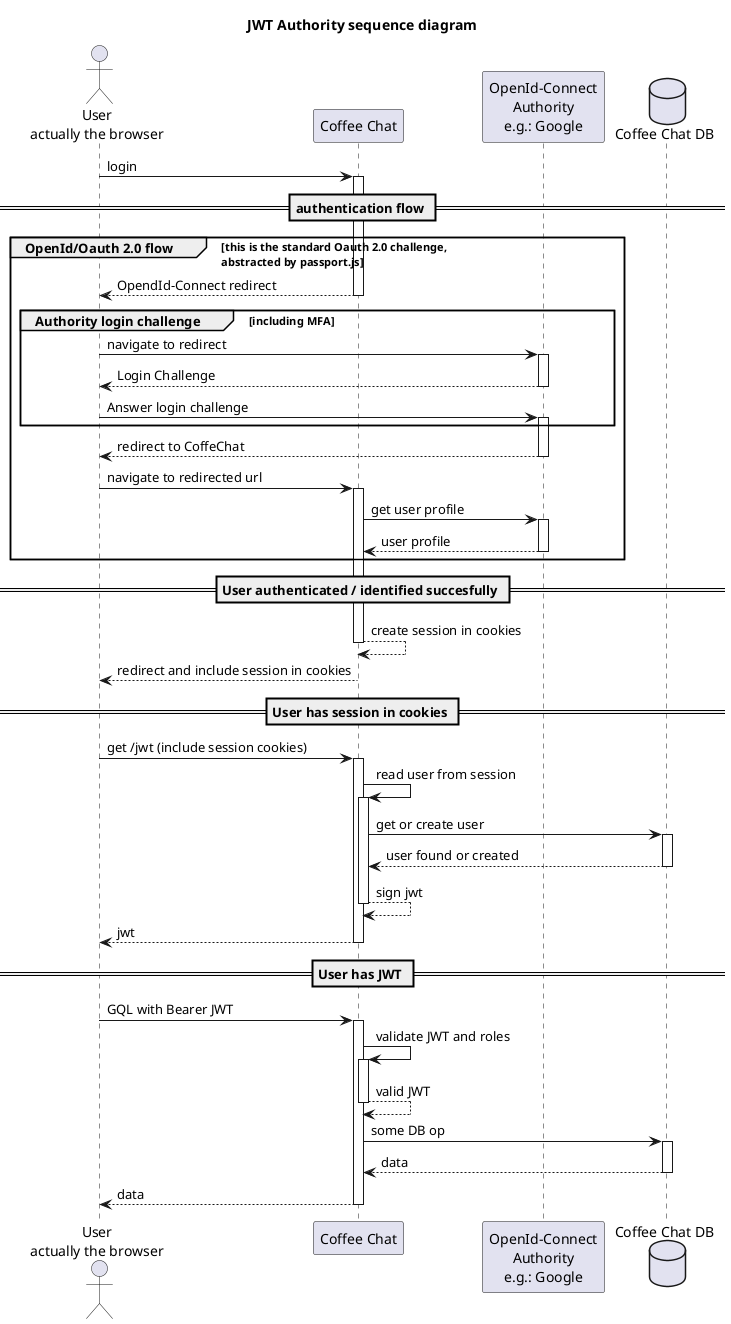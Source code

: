@startuml JWT Authority sequence diagram

autoactivate on

title JWT Authority sequence diagram 

actor "User\nactually the browser" as User
participant "Coffee Chat" as CoffeeChat
participant "OpenId-Connect\nAuthority\ne.g.: Google" as OpenIdConnectAuthority
database "Coffee Chat DB" as CoffeeChatDB

User -> CoffeeChat: login

== authentication flow ==

group OpenId/Oauth 2.0 flow [this is the standard Oauth 2.0 challenge,\nabstracted by passport.js]
  CoffeeChat --> User:  OpendId-Connect redirect
  group Authority login challenge [including MFA]
    User -> OpenIdConnectAuthority: navigate to redirect
    OpenIdConnectAuthority --> User: Login Challenge
    User -> OpenIdConnectAuthority: Answer login challenge
  end
  OpenIdConnectAuthority --> User: redirect to CoffeChat
  User -> CoffeeChat: navigate to redirected url
  CoffeeChat -> OpenIdConnectAuthority: get user profile
  OpenIdConnectAuthority --> CoffeeChat: user profile
end

== User authenticated / identified succesfully ==

CoffeeChat --> CoffeeChat: create session in cookies
CoffeeChat --> User: redirect and include session in cookies

== User has session in cookies ==

User -> CoffeeChat: get /jwt (include session cookies)

CoffeeChat-> CoffeeChat: read user from session
CoffeeChat -> CoffeeChatDB: get or create user
CoffeeChatDB --> CoffeeChat: user found or created
CoffeeChat --> CoffeeChat: sign jwt
CoffeeChat --> User: jwt

== User has JWT ==

User -> CoffeeChat: GQL with Bearer JWT
CoffeeChat -> CoffeeChat: validate JWT and roles
CoffeeChat --> CoffeeChat: valid JWT
CoffeeChat -> CoffeeChatDB: some DB op
CoffeeChatDB --> CoffeeChat: data
CoffeeChat --> User: data


@enduml
